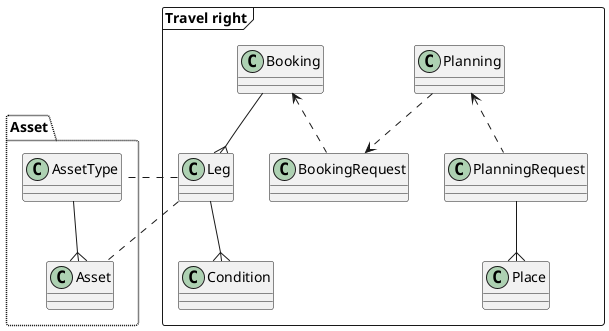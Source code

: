 @startuml 

skinparam package {
	BorderStyle dotted
}

frame "Travel right"{
	Planning ..> BookingRequest
	Planning <.. PlanningRequest
	Booking <.. BookingRequest
	Booking =down={ Leg
	PlanningRequest -down-{ Place
	Leg --{ Condition
}

package "Asset" {
	Leg .right. AssetType
	Leg .right. Asset
	AssetType --{ Asset
}

@enduml
